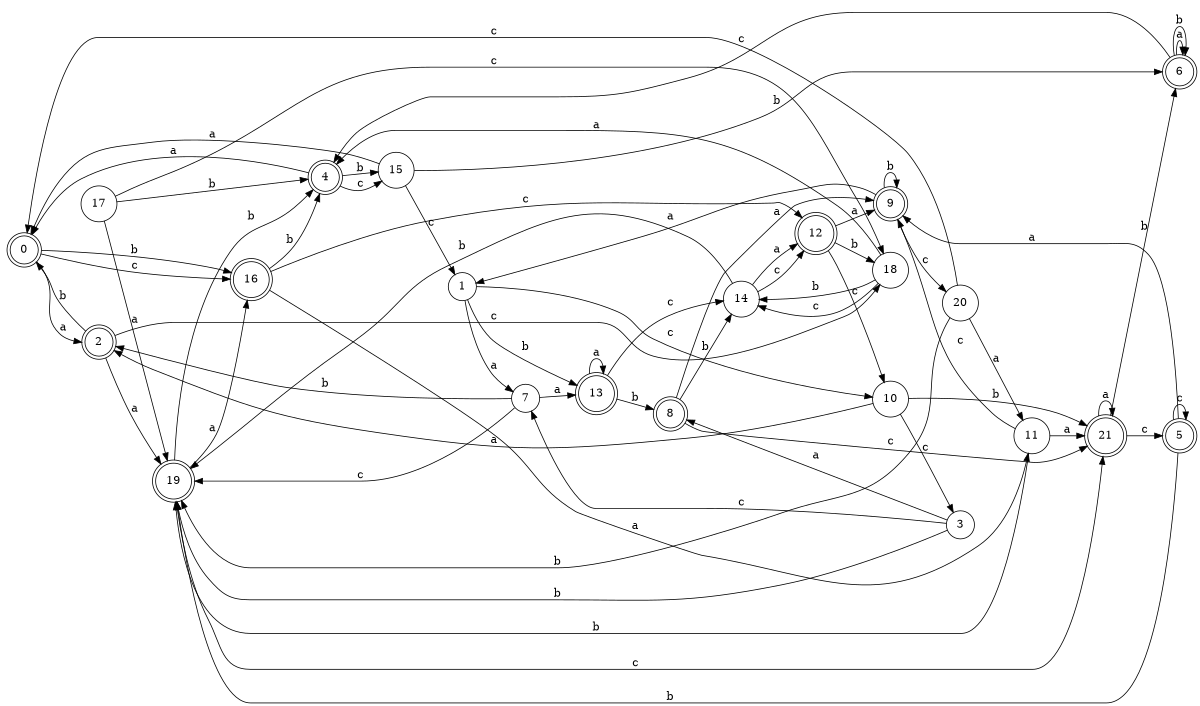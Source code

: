 digraph n18_5 {
__start0 [label="" shape="none"];

rankdir=LR;
size="8,5";

s0 [style="rounded,filled", color="black", fillcolor="white" shape="doublecircle", label="0"];
s1 [style="filled", color="black", fillcolor="white" shape="circle", label="1"];
s2 [style="rounded,filled", color="black", fillcolor="white" shape="doublecircle", label="2"];
s3 [style="filled", color="black", fillcolor="white" shape="circle", label="3"];
s4 [style="rounded,filled", color="black", fillcolor="white" shape="doublecircle", label="4"];
s5 [style="rounded,filled", color="black", fillcolor="white" shape="doublecircle", label="5"];
s6 [style="rounded,filled", color="black", fillcolor="white" shape="doublecircle", label="6"];
s7 [style="filled", color="black", fillcolor="white" shape="circle", label="7"];
s8 [style="rounded,filled", color="black", fillcolor="white" shape="doublecircle", label="8"];
s9 [style="rounded,filled", color="black", fillcolor="white" shape="doublecircle", label="9"];
s10 [style="filled", color="black", fillcolor="white" shape="circle", label="10"];
s11 [style="filled", color="black", fillcolor="white" shape="circle", label="11"];
s12 [style="rounded,filled", color="black", fillcolor="white" shape="doublecircle", label="12"];
s13 [style="rounded,filled", color="black", fillcolor="white" shape="doublecircle", label="13"];
s14 [style="filled", color="black", fillcolor="white" shape="circle", label="14"];
s15 [style="filled", color="black", fillcolor="white" shape="circle", label="15"];
s16 [style="rounded,filled", color="black", fillcolor="white" shape="doublecircle", label="16"];
s17 [style="filled", color="black", fillcolor="white" shape="circle", label="17"];
s18 [style="filled", color="black", fillcolor="white" shape="circle", label="18"];
s19 [style="rounded,filled", color="black", fillcolor="white" shape="doublecircle", label="19"];
s20 [style="filled", color="black", fillcolor="white" shape="circle", label="20"];
s21 [style="rounded,filled", color="black", fillcolor="white" shape="doublecircle", label="21"];
s0 -> s2 [label="a"];
s0 -> s16 [label="b"];
s0 -> s16 [label="c"];
s1 -> s7 [label="a"];
s1 -> s13 [label="b"];
s1 -> s10 [label="c"];
s2 -> s19 [label="a"];
s2 -> s0 [label="b"];
s2 -> s18 [label="c"];
s3 -> s8 [label="a"];
s3 -> s19 [label="b"];
s3 -> s7 [label="c"];
s4 -> s0 [label="a"];
s4 -> s15 [label="b"];
s4 -> s15 [label="c"];
s5 -> s9 [label="a"];
s5 -> s19 [label="b"];
s5 -> s5 [label="c"];
s6 -> s6 [label="a"];
s6 -> s6 [label="b"];
s6 -> s4 [label="c"];
s7 -> s13 [label="a"];
s7 -> s2 [label="b"];
s7 -> s19 [label="c"];
s8 -> s9 [label="a"];
s8 -> s14 [label="b"];
s8 -> s21 [label="c"];
s9 -> s1 [label="a"];
s9 -> s9 [label="b"];
s9 -> s20 [label="c"];
s10 -> s2 [label="a"];
s10 -> s21 [label="b"];
s10 -> s3 [label="c"];
s11 -> s21 [label="a"];
s11 -> s19 [label="b"];
s11 -> s9 [label="c"];
s12 -> s9 [label="a"];
s12 -> s18 [label="b"];
s12 -> s10 [label="c"];
s13 -> s13 [label="a"];
s13 -> s8 [label="b"];
s13 -> s14 [label="c"];
s14 -> s12 [label="a"];
s14 -> s19 [label="b"];
s14 -> s12 [label="c"];
s15 -> s0 [label="a"];
s15 -> s6 [label="b"];
s15 -> s1 [label="c"];
s16 -> s11 [label="a"];
s16 -> s4 [label="b"];
s16 -> s12 [label="c"];
s17 -> s19 [label="a"];
s17 -> s4 [label="b"];
s17 -> s18 [label="c"];
s18 -> s4 [label="a"];
s18 -> s14 [label="b"];
s18 -> s14 [label="c"];
s19 -> s16 [label="a"];
s19 -> s4 [label="b"];
s19 -> s21 [label="c"];
s20 -> s11 [label="a"];
s20 -> s19 [label="b"];
s20 -> s0 [label="c"];
s21 -> s21 [label="a"];
s21 -> s6 [label="b"];
s21 -> s5 [label="c"];

}